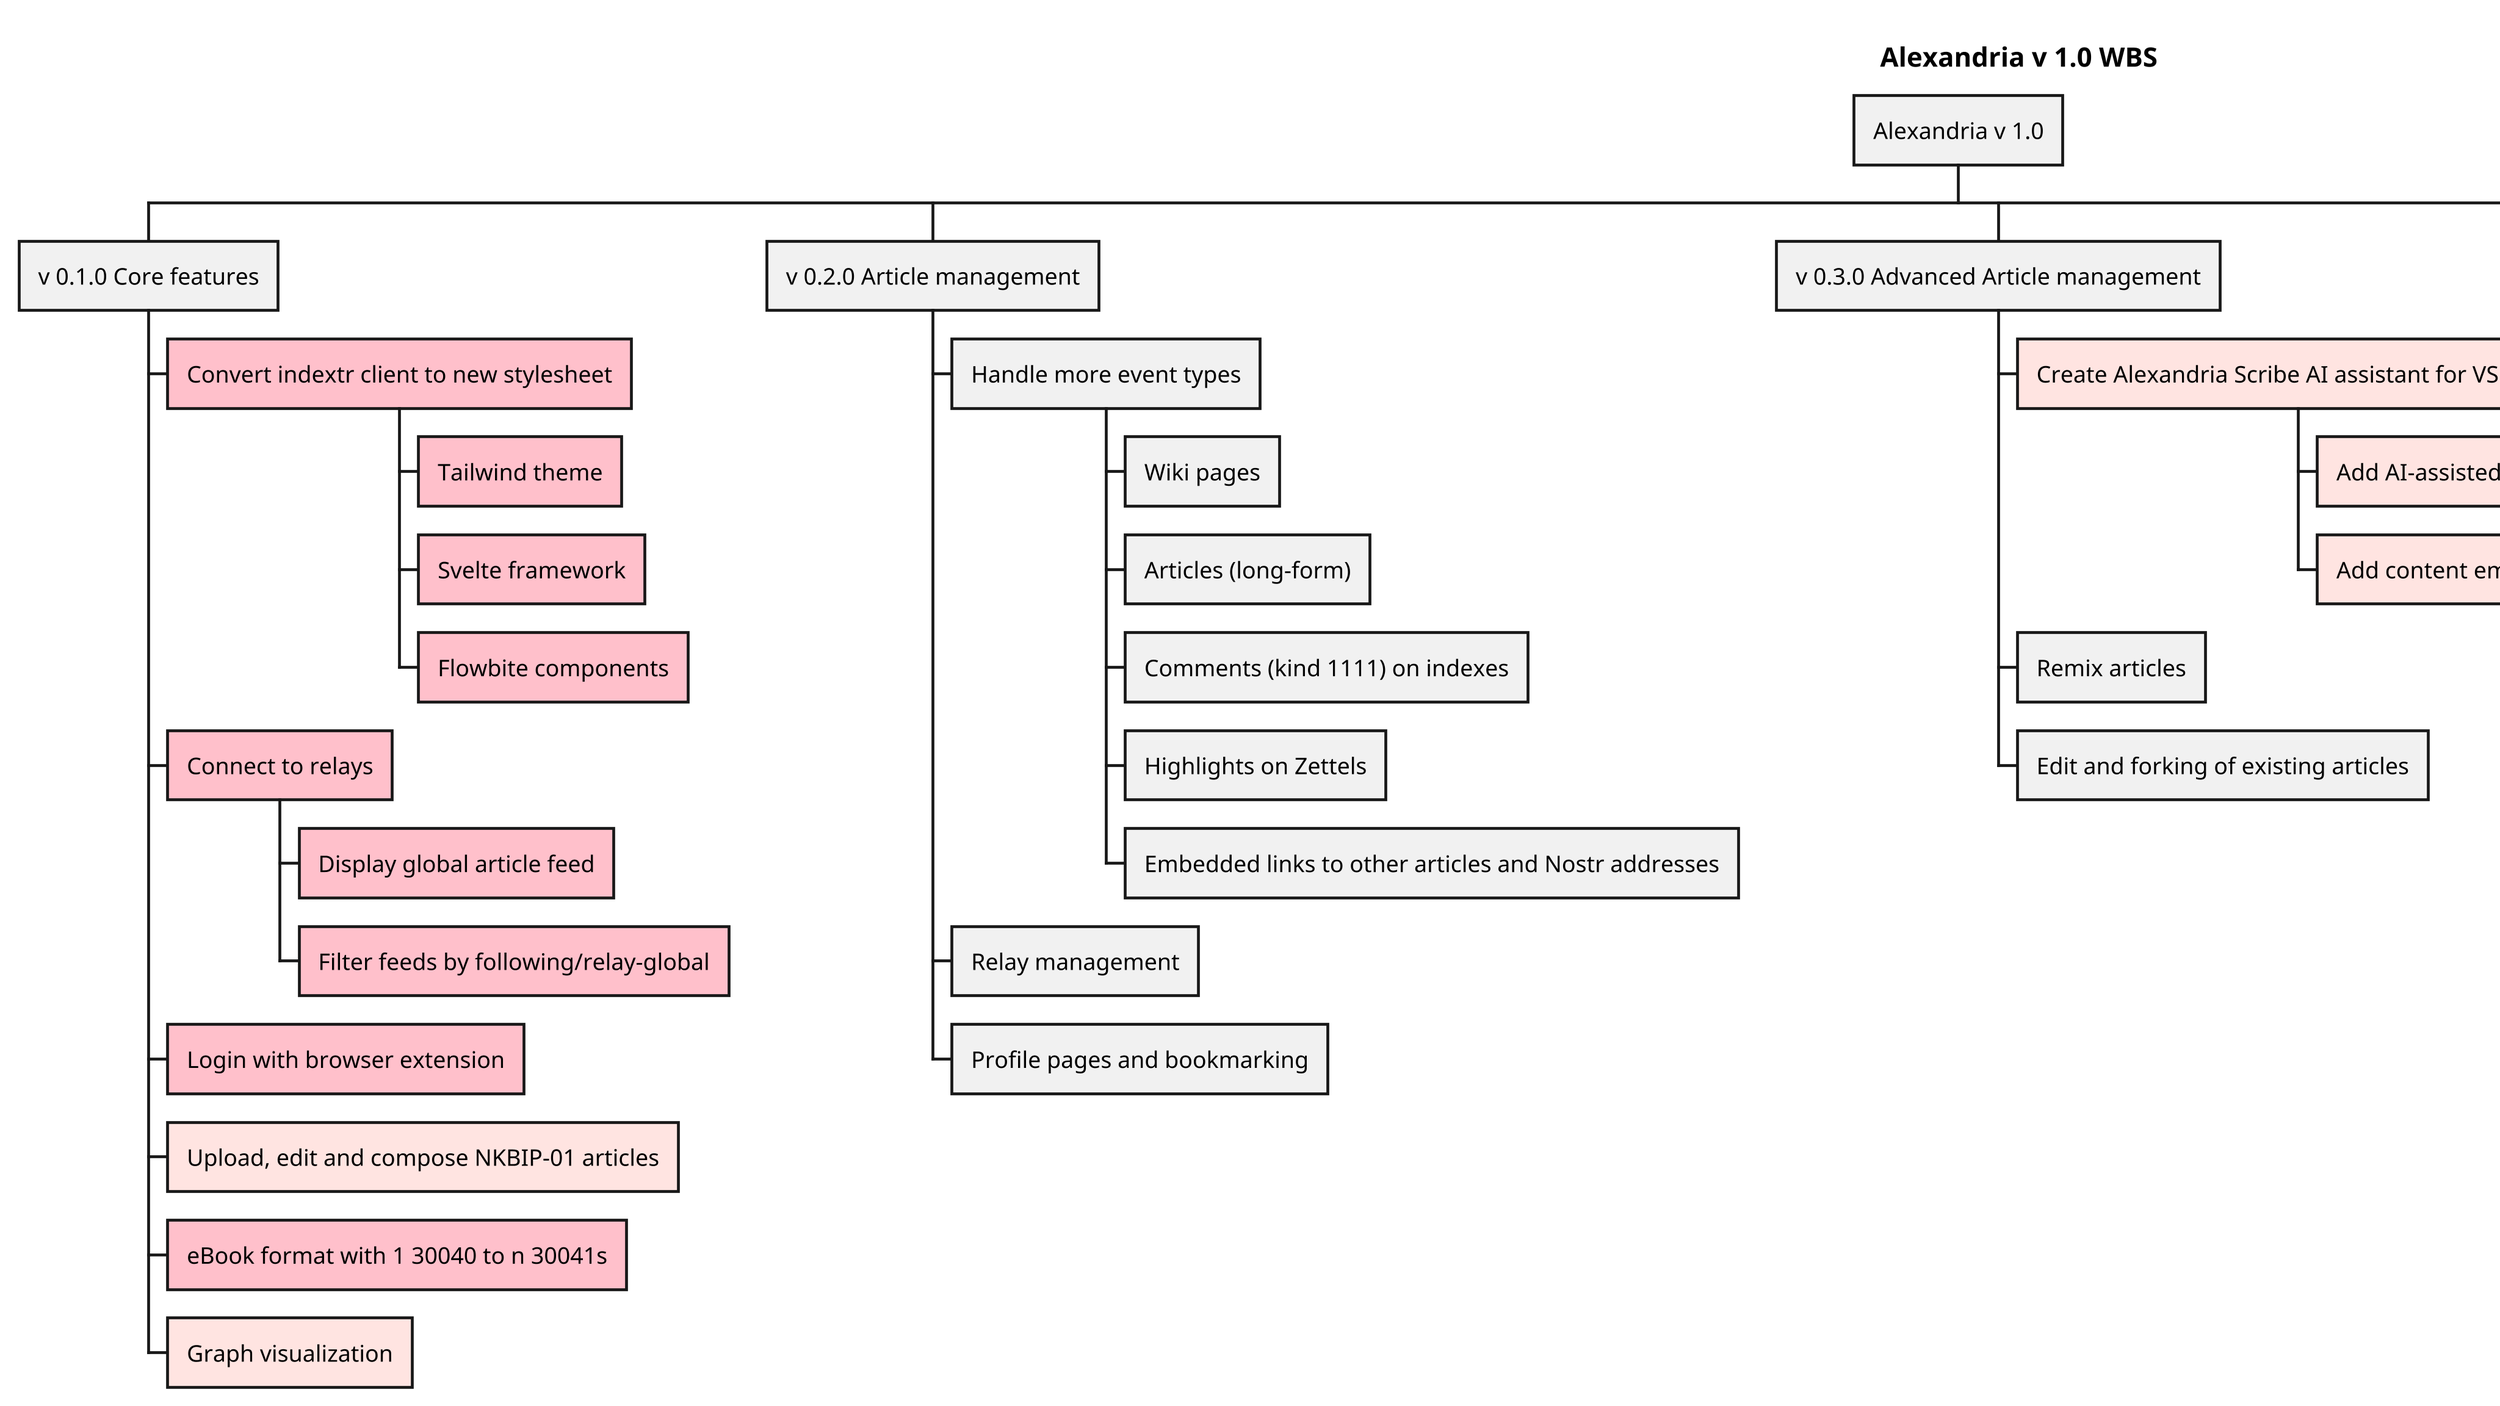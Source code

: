 @startwbs Alexandria_v1.0_WBS

<style>
wbsDiagram {
  .pink {
      BackgroundColor pink
  }
    .lightpink {
      BackgroundColor MistyRose
  }
}
</style>

skinparam dpi 300
title Alexandria v 1.0 WBS

* Alexandria v 1.0
** v 0.1.0 Core features
*** Convert indextr client to new stylesheet <<pink>>
**** Tailwind theme <<pink>>
**** Svelte framework <<pink>>
**** Flowbite components <<pink>>
*** Connect to relays <<pink>>
**** Display global article feed <<pink>>
**** Filter feeds by following/relay-global <<pink>>
*** Login with browser extension <<pink>>
*** Upload, edit and compose NKBIP-01 articles <<lightpink>>
*** eBook format with 1 30040 to n 30041s <<pink>>
*** Graph visualization <<lightpink>>
** v 0.2.0 Article management
*** Handle more event types
**** Wiki pages
**** Articles (long-form)
**** Comments (kind 1111) on indexes
**** Highlights on Zettels
**** Embedded links to other articles and Nostr addresses
*** Relay management
*** Profile pages and bookmarking
** v 0.3.0 Advanced Article management
*** Create Alexandria Scribe AI assistant for VS Code <<lightpink>>
**** Add AI-assisted zettel generation and posting <<lightpink>>
**** Add content embeddings to posted zettels <<lightpink>>
*** Remix articles
*** Edit and forking of existing articles
** v 0.4.0 Reconstruction
*** Move from NDK to Aedile
*** ePaper app
*** Biblestr customization
**** Bible internal links
**** Preselection of favorite translations
**** Custom design
** v 0.5.0 Socializing
*** Communities and groups
*** Scheduled reads
*** Book clubs and Meet-the-author
*** Smart recommended reads
*** Teleconference with chat

@endwbs
